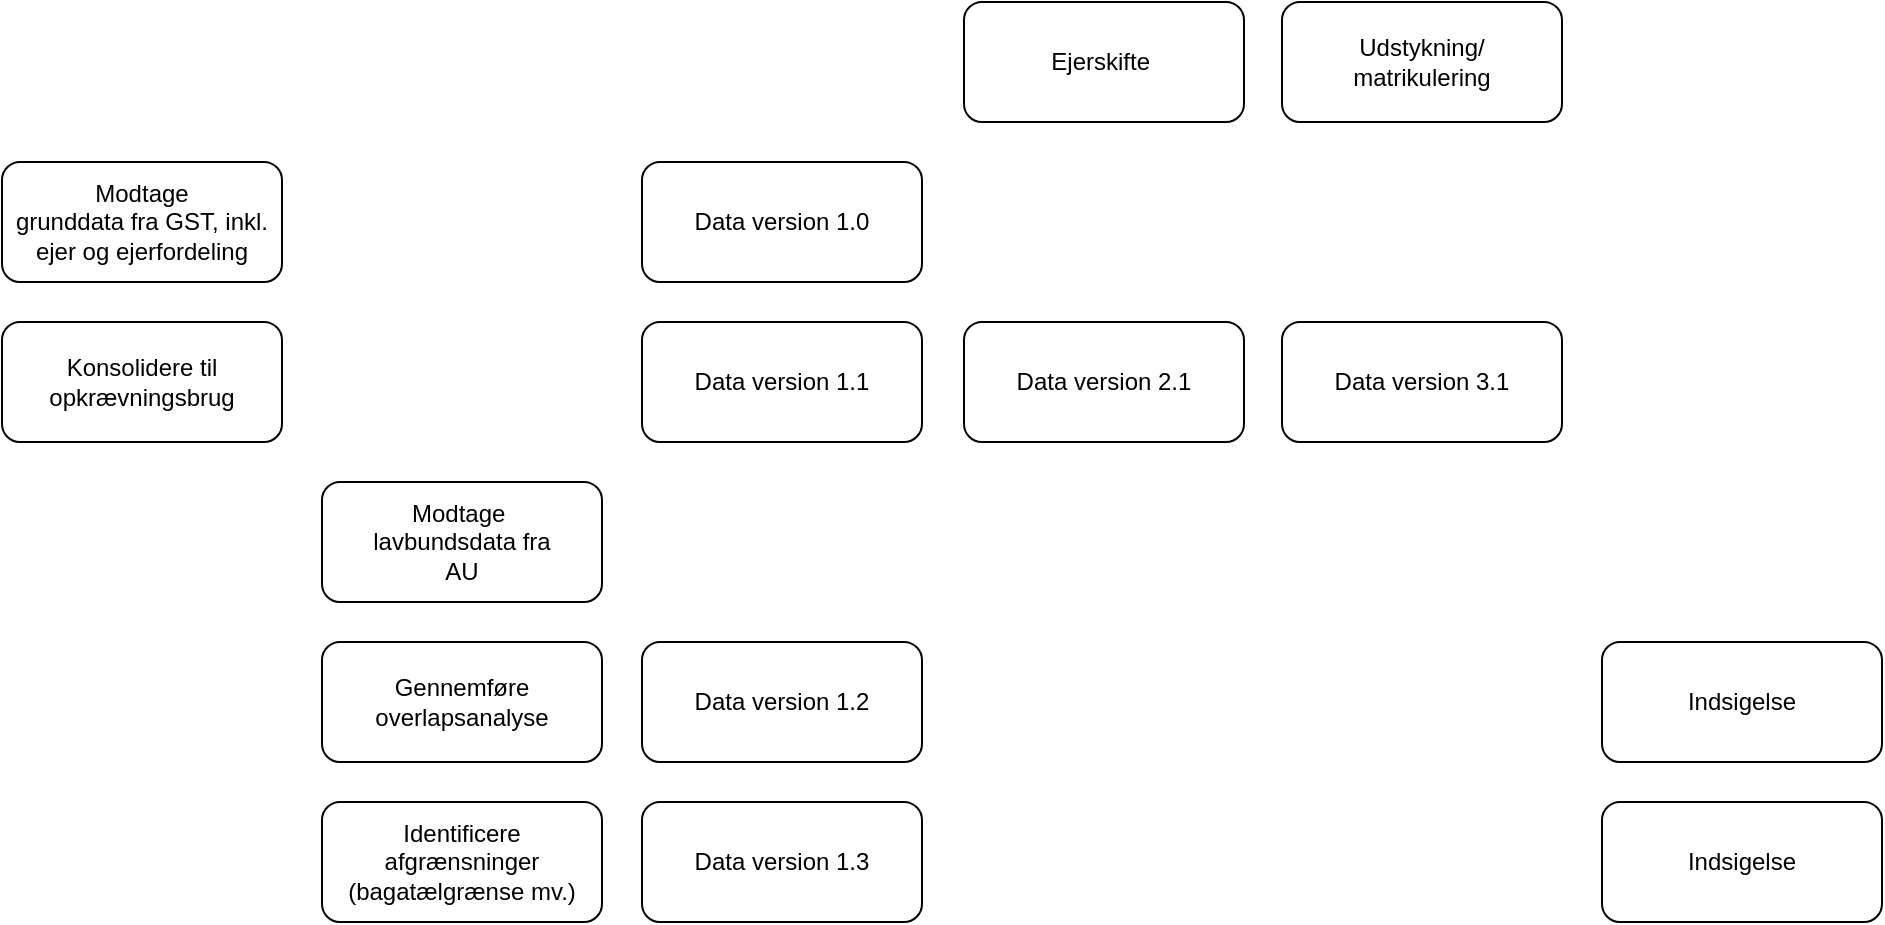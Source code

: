 <mxfile version="27.1.1">
  <diagram name="Page-1" id="NTakOrSyBY9N-iLC6UXw">
    <mxGraphModel dx="2291" dy="1089" grid="1" gridSize="10" guides="1" tooltips="1" connect="1" arrows="1" fold="1" page="1" pageScale="1" pageWidth="1169" pageHeight="827" math="0" shadow="0">
      <root>
        <mxCell id="0" />
        <mxCell id="1" parent="0" />
        <mxCell id="Ucc53te2J3rp9h8ptc83-1" value="Modtage&lt;div&gt;grunddata fra GST, inkl. ejer og ejerfordeling&lt;/div&gt;" style="rounded=1;whiteSpace=wrap;html=1;" parent="1" vertex="1">
          <mxGeometry x="80" y="121" width="140" height="60" as="geometry" />
        </mxCell>
        <mxCell id="Ucc53te2J3rp9h8ptc83-2" value="Modtage&amp;nbsp;&lt;div&gt;lavbundsdata fra&lt;div&gt;AU&lt;/div&gt;&lt;/div&gt;" style="rounded=1;whiteSpace=wrap;html=1;" parent="1" vertex="1">
          <mxGeometry x="240" y="281" width="140" height="60" as="geometry" />
        </mxCell>
        <mxCell id="Ucc53te2J3rp9h8ptc83-3" value="Identificere afgrænsninger&lt;div&gt;(bagatælgrænse mv.)&lt;/div&gt;" style="rounded=1;whiteSpace=wrap;html=1;" parent="1" vertex="1">
          <mxGeometry x="240" y="441" width="140" height="60" as="geometry" />
        </mxCell>
        <mxCell id="Ucc53te2J3rp9h8ptc83-4" value="Gennemføre overlapsanalyse" style="rounded=1;whiteSpace=wrap;html=1;" parent="1" vertex="1">
          <mxGeometry x="240" y="361" width="140" height="60" as="geometry" />
        </mxCell>
        <mxCell id="Ucc53te2J3rp9h8ptc83-7" value="Data version 1.2" style="rounded=1;whiteSpace=wrap;html=1;" parent="1" vertex="1">
          <mxGeometry x="400" y="361" width="140" height="60" as="geometry" />
        </mxCell>
        <mxCell id="Ucc53te2J3rp9h8ptc83-8" value="Indsigelse" style="rounded=1;whiteSpace=wrap;html=1;" parent="1" vertex="1">
          <mxGeometry x="880" y="361" width="140" height="60" as="geometry" />
        </mxCell>
        <mxCell id="Ucc53te2J3rp9h8ptc83-9" value="Udstykning/&lt;div&gt;matrikulering&lt;/div&gt;" style="rounded=1;whiteSpace=wrap;html=1;" parent="1" vertex="1">
          <mxGeometry x="720" y="41" width="140" height="60" as="geometry" />
        </mxCell>
        <mxCell id="Ucc53te2J3rp9h8ptc83-10" value="Indsigelse" style="rounded=1;whiteSpace=wrap;html=1;" parent="1" vertex="1">
          <mxGeometry x="880" y="441" width="140" height="60" as="geometry" />
        </mxCell>
        <mxCell id="tS7eAkdEoFlKgvX4qmfI-1" value="Konsolidere til opkrævningsbrug" style="rounded=1;whiteSpace=wrap;html=1;" vertex="1" parent="1">
          <mxGeometry x="80" y="201" width="140" height="60" as="geometry" />
        </mxCell>
        <mxCell id="tS7eAkdEoFlKgvX4qmfI-2" value="Ejerskifte&amp;nbsp;" style="rounded=1;whiteSpace=wrap;html=1;" vertex="1" parent="1">
          <mxGeometry x="561" y="41" width="140" height="60" as="geometry" />
        </mxCell>
        <mxCell id="tS7eAkdEoFlKgvX4qmfI-3" value="Data version 1.0" style="rounded=1;whiteSpace=wrap;html=1;" vertex="1" parent="1">
          <mxGeometry x="400" y="121" width="140" height="60" as="geometry" />
        </mxCell>
        <mxCell id="tS7eAkdEoFlKgvX4qmfI-4" value="Data version 1.1" style="rounded=1;whiteSpace=wrap;html=1;" vertex="1" parent="1">
          <mxGeometry x="400" y="201" width="140" height="60" as="geometry" />
        </mxCell>
        <mxCell id="tS7eAkdEoFlKgvX4qmfI-5" value="Data version 1.3" style="rounded=1;whiteSpace=wrap;html=1;" vertex="1" parent="1">
          <mxGeometry x="400" y="441" width="140" height="60" as="geometry" />
        </mxCell>
        <mxCell id="tS7eAkdEoFlKgvX4qmfI-6" value="Data version 2.1" style="rounded=1;whiteSpace=wrap;html=1;" vertex="1" parent="1">
          <mxGeometry x="561" y="201" width="140" height="60" as="geometry" />
        </mxCell>
        <mxCell id="tS7eAkdEoFlKgvX4qmfI-7" value="Data version 3.1" style="rounded=1;whiteSpace=wrap;html=1;" vertex="1" parent="1">
          <mxGeometry x="720" y="201" width="140" height="60" as="geometry" />
        </mxCell>
      </root>
    </mxGraphModel>
  </diagram>
</mxfile>

